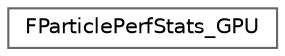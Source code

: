 digraph "Graphical Class Hierarchy"
{
 // INTERACTIVE_SVG=YES
 // LATEX_PDF_SIZE
  bgcolor="transparent";
  edge [fontname=Helvetica,fontsize=10,labelfontname=Helvetica,labelfontsize=10];
  node [fontname=Helvetica,fontsize=10,shape=box,height=0.2,width=0.4];
  rankdir="LR";
  Node0 [id="Node000000",label="FParticlePerfStats_GPU",height=0.2,width=0.4,color="grey40", fillcolor="white", style="filled",URL="$d4/d61/structFParticlePerfStats__GPU.html",tooltip="Stats gathered from the GPU."];
}
